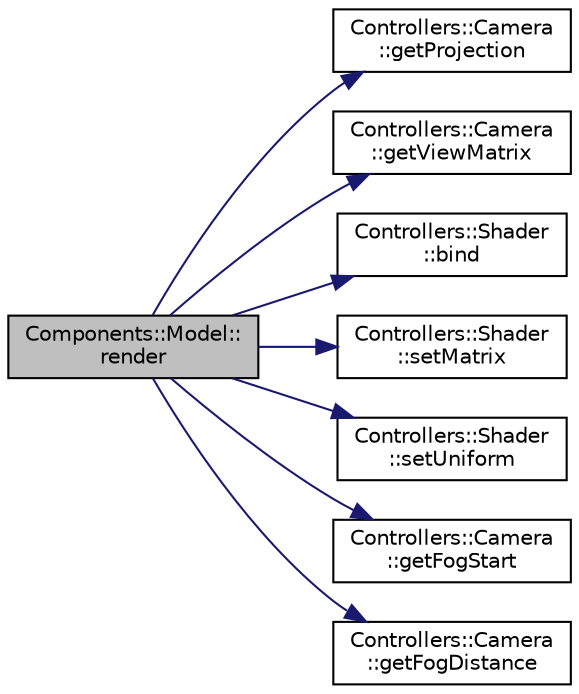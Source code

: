 digraph "Components::Model::render"
{
  edge [fontname="Helvetica",fontsize="10",labelfontname="Helvetica",labelfontsize="10"];
  node [fontname="Helvetica",fontsize="10",shape=record];
  rankdir="LR";
  Node6 [label="Components::Model::\lrender",height=0.2,width=0.4,color="black", fillcolor="grey75", style="filled", fontcolor="black"];
  Node6 -> Node7 [color="midnightblue",fontsize="10",style="solid",fontname="Helvetica"];
  Node7 [label="Controllers::Camera\l::getProjection",height=0.2,width=0.4,color="black", fillcolor="white", style="filled",URL="$class_controllers_1_1_camera.html#ac70188bdd9e1942fb580e76f14e380a9",tooltip="Get the Projection object. "];
  Node6 -> Node8 [color="midnightblue",fontsize="10",style="solid",fontname="Helvetica"];
  Node8 [label="Controllers::Camera\l::getViewMatrix",height=0.2,width=0.4,color="black", fillcolor="white", style="filled",URL="$class_controllers_1_1_camera.html#a26c21a39c99b37158c16b0b16a3b0a56",tooltip="Get the View Matrix object. "];
  Node6 -> Node9 [color="midnightblue",fontsize="10",style="solid",fontname="Helvetica"];
  Node9 [label="Controllers::Shader\l::bind",height=0.2,width=0.4,color="black", fillcolor="white", style="filled",URL="$class_controllers_1_1_shader.html#ac31a22d14fe2b6153bbc04db2479766d",tooltip="Use this program. "];
  Node6 -> Node10 [color="midnightblue",fontsize="10",style="solid",fontname="Helvetica"];
  Node10 [label="Controllers::Shader\l::setMatrix",height=0.2,width=0.4,color="black", fillcolor="white", style="filled",URL="$class_controllers_1_1_shader.html#a08d91b0353674a0bfabc53976ed7bd05",tooltip="Pass matrix object to uniform location. "];
  Node6 -> Node11 [color="midnightblue",fontsize="10",style="solid",fontname="Helvetica"];
  Node11 [label="Controllers::Shader\l::setUniform",height=0.2,width=0.4,color="black", fillcolor="white", style="filled",URL="$class_controllers_1_1_shader.html#ab921b0db41d259a12eb560953ac702e3",tooltip="Set the specific uniform to value in shader. "];
  Node6 -> Node12 [color="midnightblue",fontsize="10",style="solid",fontname="Helvetica"];
  Node12 [label="Controllers::Camera\l::getFogStart",height=0.2,width=0.4,color="black", fillcolor="white", style="filled",URL="$class_controllers_1_1_camera.html#ae2fee77ffd8b5006d7c21a0b12edc841",tooltip="Get the fog_start object. "];
  Node6 -> Node13 [color="midnightblue",fontsize="10",style="solid",fontname="Helvetica"];
  Node13 [label="Controllers::Camera\l::getFogDistance",height=0.2,width=0.4,color="black", fillcolor="white", style="filled",URL="$class_controllers_1_1_camera.html#a357c9bf02602f1ec89f4528a21b35c0d",tooltip="Get the fog_distance object. "];
}

